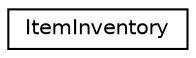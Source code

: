 digraph "Graphical Class Hierarchy"
{
 // LATEX_PDF_SIZE
  edge [fontname="Helvetica",fontsize="10",labelfontname="Helvetica",labelfontsize="10"];
  node [fontname="Helvetica",fontsize="10",shape=record];
  rankdir="LR";
  Node0 [label="ItemInventory",height=0.2,width=0.4,color="black", fillcolor="white", style="filled",URL="$class_item_inventory.html",tooltip="Handles items in an Inventory."];
}
